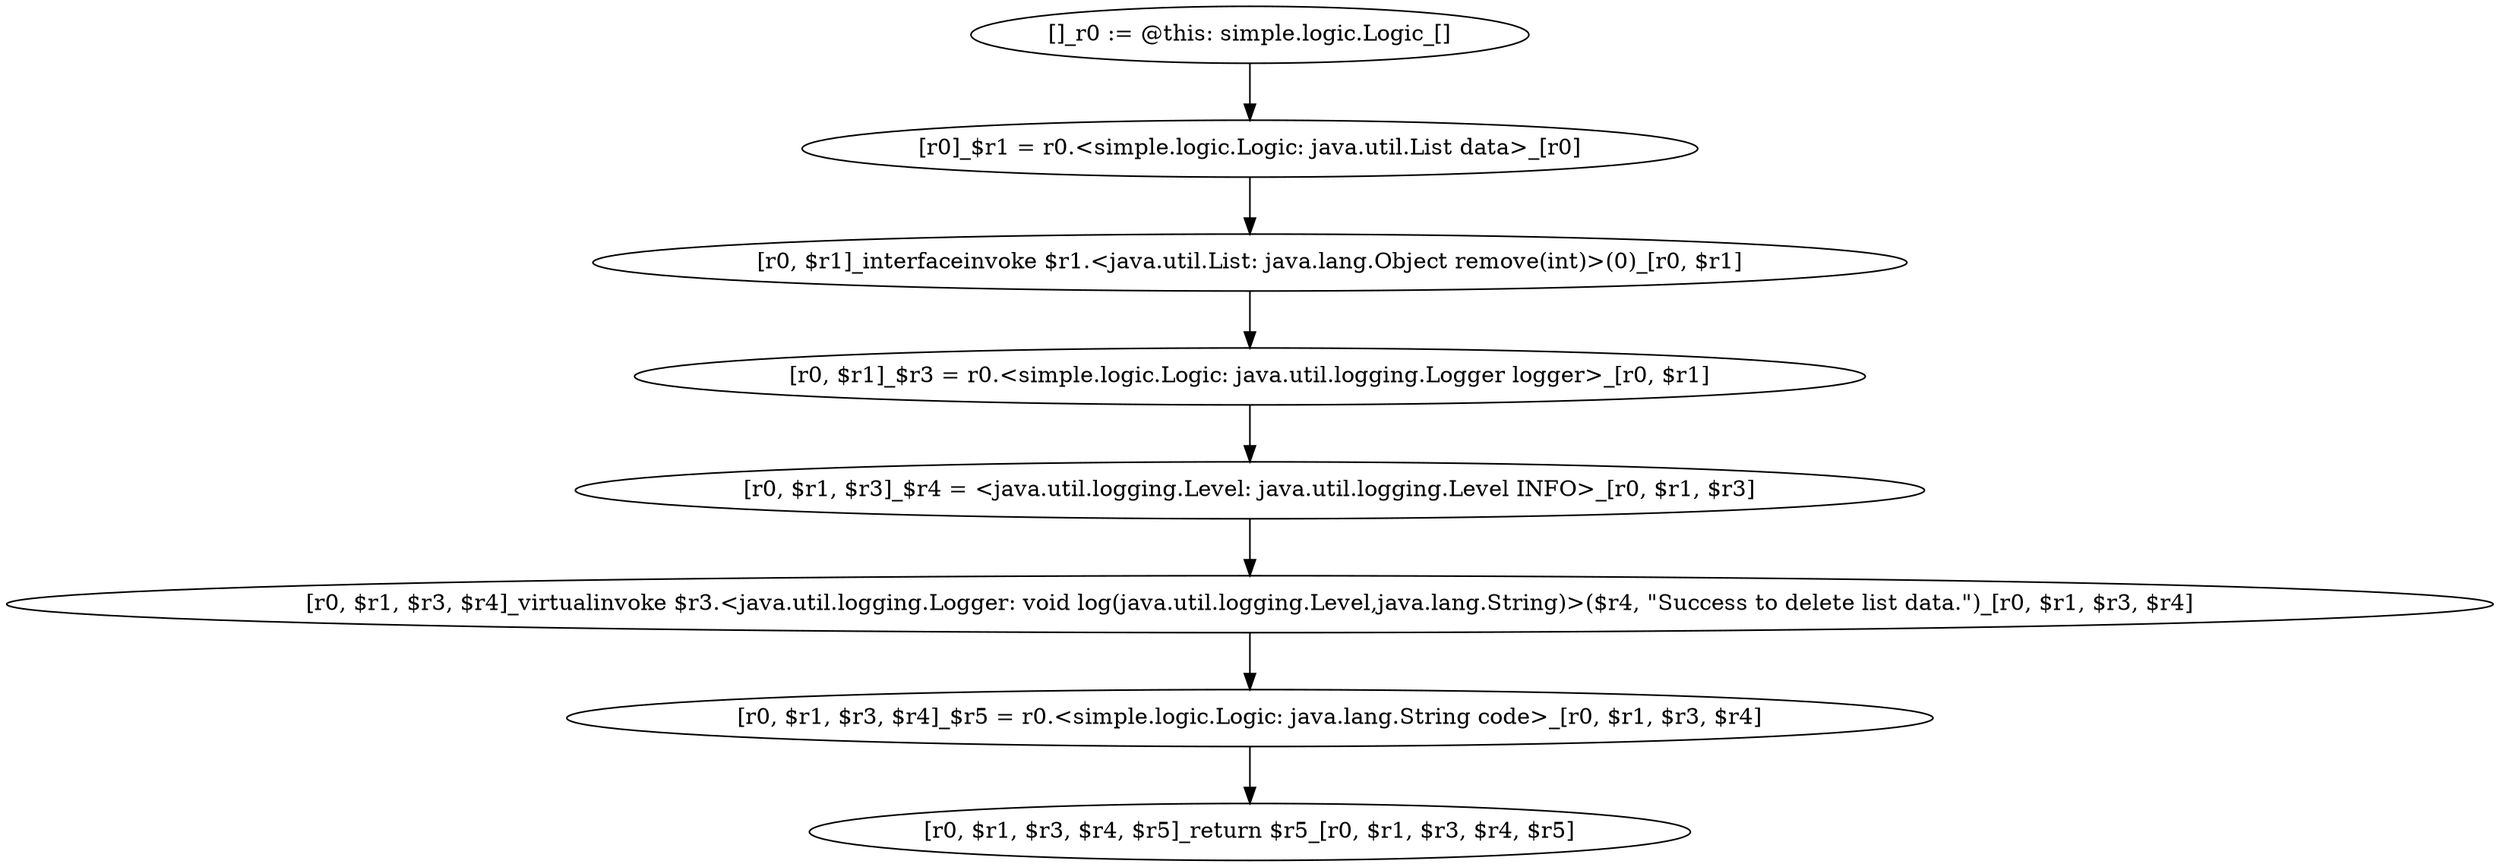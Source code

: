 digraph "Control_Flow_Graph" {
    "[]_r0 := @this: simple.logic.Logic_[]"
    "[r0]_$r1 = r0.<simple.logic.Logic: java.util.List data>_[r0]"
    "[]_r0 := @this: simple.logic.Logic_[]"->"[r0]_$r1 = r0.<simple.logic.Logic: java.util.List data>_[r0]";
    "[r0, $r1]_interfaceinvoke $r1.<java.util.List: java.lang.Object remove(int)>(0)_[r0, $r1]"
    "[r0]_$r1 = r0.<simple.logic.Logic: java.util.List data>_[r0]"->"[r0, $r1]_interfaceinvoke $r1.<java.util.List: java.lang.Object remove(int)>(0)_[r0, $r1]";
    "[r0, $r1]_$r3 = r0.<simple.logic.Logic: java.util.logging.Logger logger>_[r0, $r1]"
    "[r0, $r1]_interfaceinvoke $r1.<java.util.List: java.lang.Object remove(int)>(0)_[r0, $r1]"->"[r0, $r1]_$r3 = r0.<simple.logic.Logic: java.util.logging.Logger logger>_[r0, $r1]";
    "[r0, $r1, $r3]_$r4 = <java.util.logging.Level: java.util.logging.Level INFO>_[r0, $r1, $r3]"
    "[r0, $r1]_$r3 = r0.<simple.logic.Logic: java.util.logging.Logger logger>_[r0, $r1]"->"[r0, $r1, $r3]_$r4 = <java.util.logging.Level: java.util.logging.Level INFO>_[r0, $r1, $r3]";
    "[r0, $r1, $r3, $r4]_virtualinvoke $r3.<java.util.logging.Logger: void log(java.util.logging.Level,java.lang.String)>($r4, \"Success to delete list data.\")_[r0, $r1, $r3, $r4]"
    "[r0, $r1, $r3]_$r4 = <java.util.logging.Level: java.util.logging.Level INFO>_[r0, $r1, $r3]"->"[r0, $r1, $r3, $r4]_virtualinvoke $r3.<java.util.logging.Logger: void log(java.util.logging.Level,java.lang.String)>($r4, \"Success to delete list data.\")_[r0, $r1, $r3, $r4]";
    "[r0, $r1, $r3, $r4]_$r5 = r0.<simple.logic.Logic: java.lang.String code>_[r0, $r1, $r3, $r4]"
    "[r0, $r1, $r3, $r4]_virtualinvoke $r3.<java.util.logging.Logger: void log(java.util.logging.Level,java.lang.String)>($r4, \"Success to delete list data.\")_[r0, $r1, $r3, $r4]"->"[r0, $r1, $r3, $r4]_$r5 = r0.<simple.logic.Logic: java.lang.String code>_[r0, $r1, $r3, $r4]";
    "[r0, $r1, $r3, $r4, $r5]_return $r5_[r0, $r1, $r3, $r4, $r5]"
    "[r0, $r1, $r3, $r4]_$r5 = r0.<simple.logic.Logic: java.lang.String code>_[r0, $r1, $r3, $r4]"->"[r0, $r1, $r3, $r4, $r5]_return $r5_[r0, $r1, $r3, $r4, $r5]";
}

